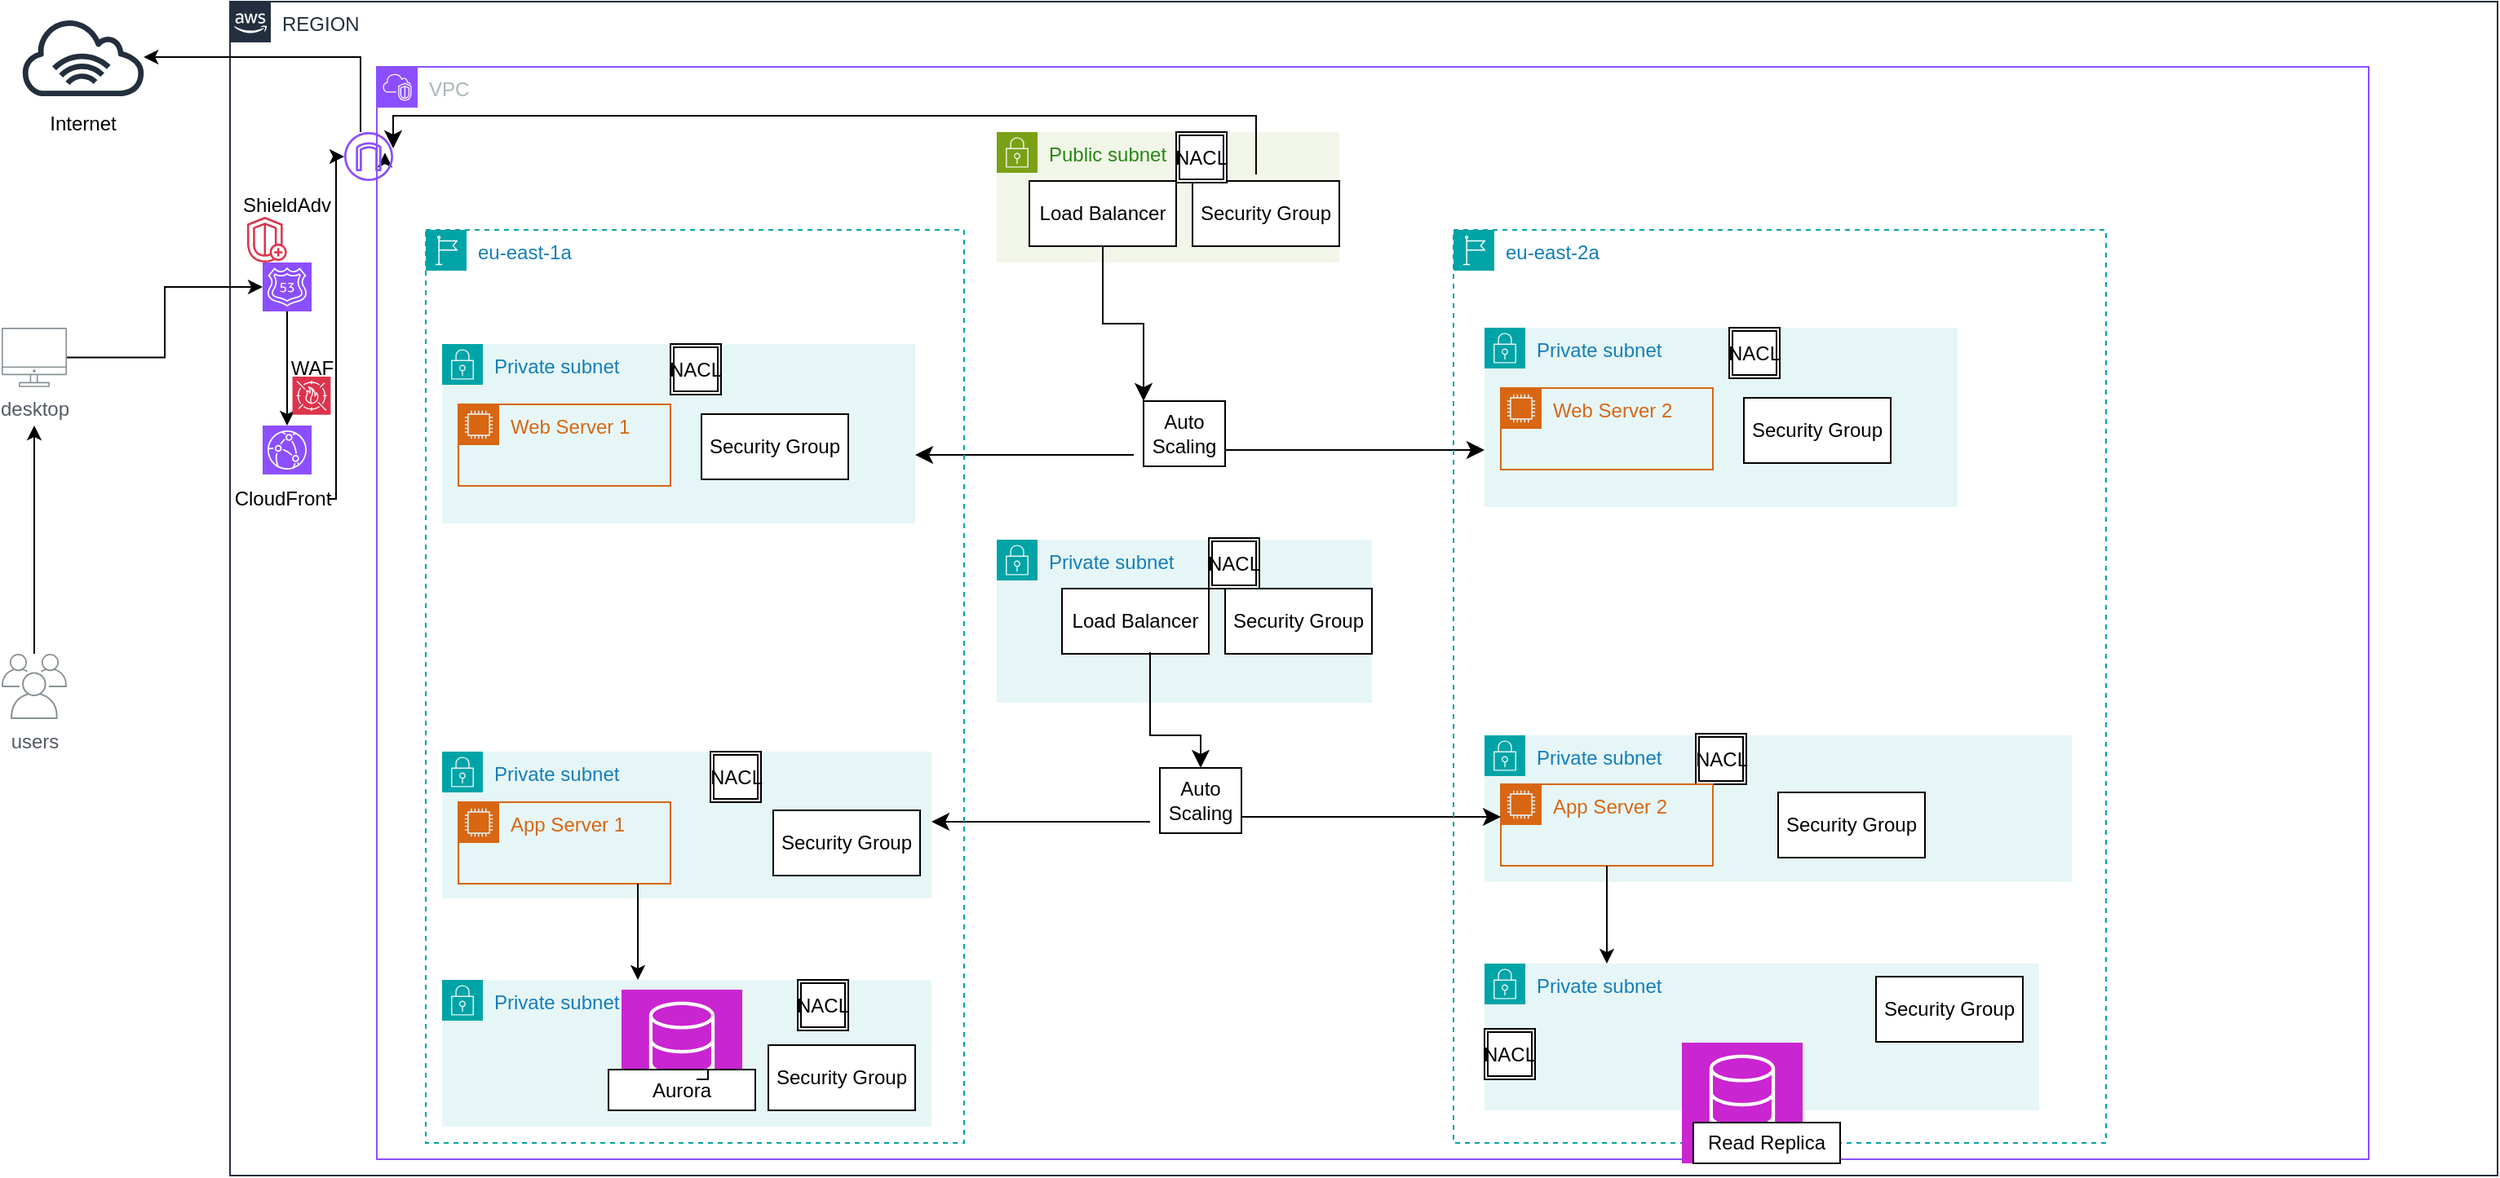 <mxfile version="22.1.18" type="github">
  <diagram id="Ht1M8jgEwFfnCIfOTk4-" name="Page-1">
    <mxGraphModel dx="3141" dy="738" grid="1" gridSize="10" guides="1" tooltips="1" connect="1" arrows="1" fold="1" page="1" pageScale="1" pageWidth="827" pageHeight="1169" math="0" shadow="0">
      <root>
        <mxCell id="0" />
        <mxCell id="1" parent="0" />
        <mxCell id="daIzgXXJox2IT4Dl1WvI-1" value="REGION" style="points=[[0,0],[0.25,0],[0.5,0],[0.75,0],[1,0],[1,0.25],[1,0.5],[1,0.75],[1,1],[0.75,1],[0.5,1],[0.25,1],[0,1],[0,0.75],[0,0.5],[0,0.25]];outlineConnect=0;gradientColor=none;html=1;whiteSpace=wrap;fontSize=12;fontStyle=0;container=1;pointerEvents=0;collapsible=0;recursiveResize=0;shape=mxgraph.aws4.group;grIcon=mxgraph.aws4.group_aws_cloud_alt;strokeColor=#232F3E;fillColor=none;verticalAlign=top;align=left;spacingLeft=30;fontColor=#232F3E;dashed=0;" vertex="1" parent="1">
          <mxGeometry x="-70" y="20" width="1390" height="720" as="geometry" />
        </mxCell>
        <mxCell id="daIzgXXJox2IT4Dl1WvI-26" value="" style="sketch=0;points=[[0,0,0],[0.25,0,0],[0.5,0,0],[0.75,0,0],[1,0,0],[0,1,0],[0.25,1,0],[0.5,1,0],[0.75,1,0],[1,1,0],[0,0.25,0],[0,0.5,0],[0,0.75,0],[1,0.25,0],[1,0.5,0],[1,0.75,0]];outlineConnect=0;fontColor=#232F3E;fillColor=#8C4FFF;strokeColor=#ffffff;dashed=0;verticalLabelPosition=bottom;verticalAlign=top;align=center;html=1;fontSize=12;fontStyle=0;aspect=fixed;shape=mxgraph.aws4.resourceIcon;resIcon=mxgraph.aws4.route_53;" vertex="1" parent="daIzgXXJox2IT4Dl1WvI-1">
          <mxGeometry x="20" y="160" width="30" height="30" as="geometry" />
        </mxCell>
        <mxCell id="daIzgXXJox2IT4Dl1WvI-25" value="" style="sketch=0;points=[[0,0,0],[0.25,0,0],[0.5,0,0],[0.75,0,0],[1,0,0],[0,1,0],[0.25,1,0],[0.5,1,0],[0.75,1,0],[1,1,0],[0,0.25,0],[0,0.5,0],[0,0.75,0],[1,0.25,0],[1,0.5,0],[1,0.75,0]];outlineConnect=0;fontColor=#232F3E;fillColor=#8C4FFF;strokeColor=#ffffff;dashed=0;verticalLabelPosition=bottom;verticalAlign=top;align=center;html=1;fontSize=12;fontStyle=0;aspect=fixed;shape=mxgraph.aws4.resourceIcon;resIcon=mxgraph.aws4.cloudfront;" vertex="1" parent="daIzgXXJox2IT4Dl1WvI-1">
          <mxGeometry x="20" y="260" width="30" height="30" as="geometry" />
        </mxCell>
        <mxCell id="daIzgXXJox2IT4Dl1WvI-61" style="edgeStyle=elbowEdgeStyle;rounded=0;orthogonalLoop=1;jettySize=auto;html=1;entryX=0.5;entryY=0;entryDx=0;entryDy=0;entryPerimeter=0;" edge="1" parent="daIzgXXJox2IT4Dl1WvI-1" source="daIzgXXJox2IT4Dl1WvI-26" target="daIzgXXJox2IT4Dl1WvI-25">
          <mxGeometry relative="1" as="geometry" />
        </mxCell>
        <mxCell id="daIzgXXJox2IT4Dl1WvI-62" value="CloudFront" style="text;html=1;strokeColor=none;fillColor=none;align=center;verticalAlign=middle;whiteSpace=wrap;rounded=0;" vertex="1" parent="daIzgXXJox2IT4Dl1WvI-1">
          <mxGeometry x="5" y="290" width="55" height="30" as="geometry" />
        </mxCell>
        <mxCell id="daIzgXXJox2IT4Dl1WvI-95" value="" style="sketch=0;outlineConnect=0;fontColor=#232F3E;gradientColor=none;fillColor=#DD344C;strokeColor=none;dashed=0;verticalLabelPosition=bottom;verticalAlign=top;align=center;html=1;fontSize=12;fontStyle=0;aspect=fixed;pointerEvents=1;shape=mxgraph.aws4.shield_shield_advanced;" vertex="1" parent="daIzgXXJox2IT4Dl1WvI-1">
          <mxGeometry x="10" y="132" width="25.13" height="28" as="geometry" />
        </mxCell>
        <mxCell id="daIzgXXJox2IT4Dl1WvI-98" value="" style="sketch=0;points=[[0,0,0],[0.25,0,0],[0.5,0,0],[0.75,0,0],[1,0,0],[0,1,0],[0.25,1,0],[0.5,1,0],[0.75,1,0],[1,1,0],[0,0.25,0],[0,0.5,0],[0,0.75,0],[1,0.25,0],[1,0.5,0],[1,0.75,0]];outlineConnect=0;fontColor=#232F3E;fillColor=#DD344C;strokeColor=#ffffff;dashed=0;verticalLabelPosition=bottom;verticalAlign=top;align=center;html=1;fontSize=12;fontStyle=0;aspect=fixed;shape=mxgraph.aws4.resourceIcon;resIcon=mxgraph.aws4.waf;" vertex="1" parent="daIzgXXJox2IT4Dl1WvI-1">
          <mxGeometry x="38.28" y="230" width="23.43" height="23.43" as="geometry" />
        </mxCell>
        <mxCell id="daIzgXXJox2IT4Dl1WvI-99" value="WAF" style="text;html=1;strokeColor=none;fillColor=none;align=center;verticalAlign=middle;whiteSpace=wrap;rounded=0;" vertex="1" parent="daIzgXXJox2IT4Dl1WvI-1">
          <mxGeometry x="38.28" y="210" width="25.15" height="30" as="geometry" />
        </mxCell>
        <mxCell id="daIzgXXJox2IT4Dl1WvI-96" value="ShieldAdv" style="text;html=1;strokeColor=none;fillColor=none;align=center;verticalAlign=middle;whiteSpace=wrap;rounded=0;" vertex="1" parent="daIzgXXJox2IT4Dl1WvI-1">
          <mxGeometry x="25" y="110" width="20" height="30" as="geometry" />
        </mxCell>
        <mxCell id="daIzgXXJox2IT4Dl1WvI-282" style="edgeStyle=elbowEdgeStyle;rounded=0;orthogonalLoop=1;jettySize=auto;html=1;" edge="1" parent="1" source="daIzgXXJox2IT4Dl1WvI-47">
          <mxGeometry relative="1" as="geometry">
            <mxPoint x="-190" y="280" as="targetPoint" />
          </mxGeometry>
        </mxCell>
        <mxCell id="daIzgXXJox2IT4Dl1WvI-47" value="users" style="sketch=0;outlineConnect=0;gradientColor=none;fontColor=#545B64;strokeColor=none;fillColor=#879196;dashed=0;verticalLabelPosition=bottom;verticalAlign=top;align=center;html=1;fontSize=12;fontStyle=0;aspect=fixed;shape=mxgraph.aws4.illustration_users;pointerEvents=1" vertex="1" parent="1">
          <mxGeometry x="-210" y="420" width="40" height="40" as="geometry" />
        </mxCell>
        <mxCell id="daIzgXXJox2IT4Dl1WvI-48" value="" style="sketch=0;outlineConnect=0;fontColor=#232F3E;gradientColor=none;fillColor=#232F3D;strokeColor=none;dashed=0;verticalLabelPosition=bottom;verticalAlign=top;align=center;html=1;fontSize=12;fontStyle=0;aspect=fixed;pointerEvents=1;shape=mxgraph.aws4.internet_alt1;" vertex="1" parent="1">
          <mxGeometry x="-199" y="30" width="78" height="48" as="geometry" />
        </mxCell>
        <mxCell id="daIzgXXJox2IT4Dl1WvI-103" style="edgeStyle=elbowEdgeStyle;rounded=0;orthogonalLoop=1;jettySize=auto;html=1;" edge="1" parent="1" source="daIzgXXJox2IT4Dl1WvI-49" target="daIzgXXJox2IT4Dl1WvI-48">
          <mxGeometry relative="1" as="geometry">
            <Array as="points">
              <mxPoint x="10" y="80" />
            </Array>
          </mxGeometry>
        </mxCell>
        <mxCell id="daIzgXXJox2IT4Dl1WvI-104" value="Internet" style="text;html=1;strokeColor=none;fillColor=none;align=center;verticalAlign=middle;whiteSpace=wrap;rounded=0;" vertex="1" parent="1">
          <mxGeometry x="-170" y="80" width="20" height="30" as="geometry" />
        </mxCell>
        <mxCell id="daIzgXXJox2IT4Dl1WvI-46" value="VPC&amp;nbsp;" style="points=[[0,0],[0.25,0],[0.5,0],[0.75,0],[1,0],[1,0.25],[1,0.5],[1,0.75],[1,1],[0.75,1],[0.5,1],[0.25,1],[0,1],[0,0.75],[0,0.5],[0,0.25]];outlineConnect=0;gradientColor=none;html=1;whiteSpace=wrap;fontSize=12;fontStyle=0;container=1;pointerEvents=0;collapsible=0;recursiveResize=0;shape=mxgraph.aws4.group;grIcon=mxgraph.aws4.group_vpc2;strokeColor=#8C4FFF;fillColor=none;verticalAlign=top;align=left;spacingLeft=30;fontColor=#AAB7B8;dashed=0;" vertex="1" parent="1">
          <mxGeometry x="20" y="60" width="1221" height="670" as="geometry" />
        </mxCell>
        <mxCell id="daIzgXXJox2IT4Dl1WvI-8" value="Private subnet" style="points=[[0,0],[0.25,0],[0.5,0],[0.75,0],[1,0],[1,0.25],[1,0.5],[1,0.75],[1,1],[0.75,1],[0.5,1],[0.25,1],[0,1],[0,0.75],[0,0.5],[0,0.25]];outlineConnect=0;gradientColor=none;html=1;whiteSpace=wrap;fontSize=12;fontStyle=0;container=1;pointerEvents=0;collapsible=0;recursiveResize=0;shape=mxgraph.aws4.group;grIcon=mxgraph.aws4.group_security_group;grStroke=0;strokeColor=#00A4A6;fillColor=#E6F6F7;verticalAlign=top;align=left;spacingLeft=30;fontColor=#147EBA;dashed=0;" vertex="1" parent="daIzgXXJox2IT4Dl1WvI-46">
          <mxGeometry x="40" y="560" width="300" height="90" as="geometry" />
        </mxCell>
        <mxCell id="daIzgXXJox2IT4Dl1WvI-94" value="" style="sketch=0;points=[[0,0,0],[0.25,0,0],[0.5,0,0],[0.75,0,0],[1,0,0],[0,1,0],[0.25,1,0],[0.5,1,0],[0.75,1,0],[1,1,0],[0,0.25,0],[0,0.5,0],[0,0.75,0],[1,0.25,0],[1,0.5,0],[1,0.75,0]];outlineConnect=0;fontColor=#232F3E;fillColor=#C925D1;strokeColor=#ffffff;dashed=0;verticalLabelPosition=bottom;verticalAlign=top;align=center;html=1;fontSize=12;fontStyle=0;aspect=fixed;shape=mxgraph.aws4.resourceIcon;resIcon=mxgraph.aws4.database;" vertex="1" parent="daIzgXXJox2IT4Dl1WvI-8">
          <mxGeometry x="110" y="6" width="74" height="74" as="geometry" />
        </mxCell>
        <mxCell id="daIzgXXJox2IT4Dl1WvI-266" value="NACL" style="shape=ext;double=1;whiteSpace=wrap;html=1;aspect=fixed;" vertex="1" parent="daIzgXXJox2IT4Dl1WvI-8">
          <mxGeometry x="218" width="31" height="31" as="geometry" />
        </mxCell>
        <UserObject label="Aurora" treeRoot="1" id="daIzgXXJox2IT4Dl1WvI-268">
          <mxCell style="whiteSpace=wrap;html=1;align=center;treeFolding=1;treeMoving=1;newEdgeStyle={&quot;edgeStyle&quot;:&quot;elbowEdgeStyle&quot;,&quot;startArrow&quot;:&quot;none&quot;,&quot;endArrow&quot;:&quot;none&quot;};" vertex="1" collapsed="1" parent="daIzgXXJox2IT4Dl1WvI-8">
            <mxGeometry x="102" y="55" width="90" height="25" as="geometry" />
          </mxCell>
        </UserObject>
        <UserObject label="Security Group" treeRoot="1" id="daIzgXXJox2IT4Dl1WvI-269">
          <mxCell style="whiteSpace=wrap;html=1;align=center;treeFolding=1;treeMoving=1;newEdgeStyle={&quot;edgeStyle&quot;:&quot;elbowEdgeStyle&quot;,&quot;startArrow&quot;:&quot;none&quot;,&quot;endArrow&quot;:&quot;none&quot;};" vertex="1" collapsed="1" parent="daIzgXXJox2IT4Dl1WvI-8">
            <mxGeometry x="200" y="40" width="90" height="40" as="geometry" />
          </mxCell>
        </UserObject>
        <mxCell id="daIzgXXJox2IT4Dl1WvI-270" style="edgeStyle=elbowEdgeStyle;rounded=0;orthogonalLoop=1;jettySize=auto;html=1;startArrow=none;endArrow=none;exitX=0.75;exitY=0;exitDx=0;exitDy=0;entryX=0.6;entryY=0.24;entryDx=0;entryDy=0;entryPerimeter=0;" edge="1" parent="daIzgXXJox2IT4Dl1WvI-8" source="daIzgXXJox2IT4Dl1WvI-268" target="daIzgXXJox2IT4Dl1WvI-268">
          <mxGeometry relative="1" as="geometry" />
        </mxCell>
        <mxCell id="daIzgXXJox2IT4Dl1WvI-207" style="edgeStyle=elbowEdgeStyle;rounded=0;orthogonalLoop=1;jettySize=auto;html=1;" edge="1" parent="daIzgXXJox2IT4Dl1WvI-46" source="daIzgXXJox2IT4Dl1WvI-49" target="daIzgXXJox2IT4Dl1WvI-46">
          <mxGeometry relative="1" as="geometry" />
        </mxCell>
        <mxCell id="daIzgXXJox2IT4Dl1WvI-49" value="" style="sketch=0;outlineConnect=0;fontColor=#232F3E;gradientColor=none;fillColor=#8C4FFF;strokeColor=none;dashed=0;verticalLabelPosition=bottom;verticalAlign=top;align=center;html=1;fontSize=12;fontStyle=0;aspect=fixed;pointerEvents=1;shape=mxgraph.aws4.internet_gateway;" vertex="1" parent="daIzgXXJox2IT4Dl1WvI-46">
          <mxGeometry x="-20" y="40" width="30" height="30" as="geometry" />
        </mxCell>
        <mxCell id="daIzgXXJox2IT4Dl1WvI-9" value="Public subnet" style="points=[[0,0],[0.25,0],[0.5,0],[0.75,0],[1,0],[1,0.25],[1,0.5],[1,0.75],[1,1],[0.75,1],[0.5,1],[0.25,1],[0,1],[0,0.75],[0,0.5],[0,0.25]];outlineConnect=0;gradientColor=none;html=1;whiteSpace=wrap;fontSize=12;fontStyle=0;container=1;pointerEvents=0;collapsible=0;recursiveResize=0;shape=mxgraph.aws4.group;grIcon=mxgraph.aws4.group_security_group;grStroke=0;strokeColor=#7AA116;fillColor=#F2F6E8;verticalAlign=top;align=left;spacingLeft=30;fontColor=#248814;dashed=0;" vertex="1" parent="daIzgXXJox2IT4Dl1WvI-46">
          <mxGeometry x="380" y="40" width="210" height="80" as="geometry" />
        </mxCell>
        <UserObject label="Load Balancer" treeRoot="1" id="daIzgXXJox2IT4Dl1WvI-200">
          <mxCell style="whiteSpace=wrap;html=1;align=center;treeFolding=1;treeMoving=1;newEdgeStyle={&quot;edgeStyle&quot;:&quot;elbowEdgeStyle&quot;,&quot;startArrow&quot;:&quot;none&quot;,&quot;endArrow&quot;:&quot;none&quot;};" vertex="1" parent="daIzgXXJox2IT4Dl1WvI-9">
            <mxGeometry x="20" y="30" width="90" height="40" as="geometry" />
          </mxCell>
        </UserObject>
        <UserObject label="Security Group" treeRoot="1" id="daIzgXXJox2IT4Dl1WvI-201">
          <mxCell style="whiteSpace=wrap;html=1;align=center;treeFolding=1;treeMoving=1;newEdgeStyle={&quot;edgeStyle&quot;:&quot;elbowEdgeStyle&quot;,&quot;startArrow&quot;:&quot;none&quot;,&quot;endArrow&quot;:&quot;none&quot;};" vertex="1" parent="daIzgXXJox2IT4Dl1WvI-9">
            <mxGeometry x="120" y="30" width="90" height="40" as="geometry" />
          </mxCell>
        </UserObject>
        <mxCell id="daIzgXXJox2IT4Dl1WvI-290" value="NACL" style="shape=ext;double=1;whiteSpace=wrap;html=1;aspect=fixed;" vertex="1" parent="daIzgXXJox2IT4Dl1WvI-9">
          <mxGeometry x="110" width="31" height="31" as="geometry" />
        </mxCell>
        <mxCell id="daIzgXXJox2IT4Dl1WvI-74" value="Private subnet" style="points=[[0,0],[0.25,0],[0.5,0],[0.75,0],[1,0],[1,0.25],[1,0.5],[1,0.75],[1,1],[0.75,1],[0.5,1],[0.25,1],[0,1],[0,0.75],[0,0.5],[0,0.25]];outlineConnect=0;gradientColor=none;html=1;whiteSpace=wrap;fontSize=12;fontStyle=0;container=1;pointerEvents=0;collapsible=0;recursiveResize=0;shape=mxgraph.aws4.group;grIcon=mxgraph.aws4.group_security_group;grStroke=0;strokeColor=#00A4A6;fillColor=#E6F6F7;verticalAlign=top;align=left;spacingLeft=30;fontColor=#147EBA;dashed=0;" vertex="1" parent="daIzgXXJox2IT4Dl1WvI-46">
          <mxGeometry x="40" y="420" width="300" height="90" as="geometry" />
        </mxCell>
        <mxCell id="daIzgXXJox2IT4Dl1WvI-254" value="NACL" style="shape=ext;double=1;whiteSpace=wrap;html=1;aspect=fixed;" vertex="1" parent="daIzgXXJox2IT4Dl1WvI-74">
          <mxGeometry x="164.5" width="31" height="31" as="geometry" />
        </mxCell>
        <mxCell id="daIzgXXJox2IT4Dl1WvI-259" value="App Server 1" style="points=[[0,0],[0.25,0],[0.5,0],[0.75,0],[1,0],[1,0.25],[1,0.5],[1,0.75],[1,1],[0.75,1],[0.5,1],[0.25,1],[0,1],[0,0.75],[0,0.5],[0,0.25]];outlineConnect=0;gradientColor=none;html=1;whiteSpace=wrap;fontSize=12;fontStyle=0;container=1;pointerEvents=0;collapsible=0;recursiveResize=0;shape=mxgraph.aws4.group;grIcon=mxgraph.aws4.group_ec2_instance_contents;strokeColor=#D86613;fillColor=none;verticalAlign=top;align=left;spacingLeft=30;fontColor=#D86613;dashed=0;" vertex="1" parent="daIzgXXJox2IT4Dl1WvI-74">
          <mxGeometry x="10" y="31" width="130" height="50" as="geometry" />
        </mxCell>
        <UserObject label="Security Group" treeRoot="1" id="daIzgXXJox2IT4Dl1WvI-260">
          <mxCell style="whiteSpace=wrap;html=1;align=center;treeFolding=1;treeMoving=1;newEdgeStyle={&quot;edgeStyle&quot;:&quot;elbowEdgeStyle&quot;,&quot;startArrow&quot;:&quot;none&quot;,&quot;endArrow&quot;:&quot;none&quot;};" vertex="1" collapsed="1" parent="daIzgXXJox2IT4Dl1WvI-74">
            <mxGeometry x="203" y="36" width="90" height="40" as="geometry" />
          </mxCell>
        </UserObject>
        <mxCell id="daIzgXXJox2IT4Dl1WvI-70" value="Private subnet" style="points=[[0,0],[0.25,0],[0.5,0],[0.75,0],[1,0],[1,0.25],[1,0.5],[1,0.75],[1,1],[0.75,1],[0.5,1],[0.25,1],[0,1],[0,0.75],[0,0.5],[0,0.25]];outlineConnect=0;gradientColor=none;html=1;whiteSpace=wrap;fontSize=12;fontStyle=0;container=1;pointerEvents=0;collapsible=0;recursiveResize=0;shape=mxgraph.aws4.group;grIcon=mxgraph.aws4.group_security_group;grStroke=0;strokeColor=#00A4A6;fillColor=#E6F6F7;verticalAlign=top;align=left;spacingLeft=30;fontColor=#147EBA;dashed=0;" vertex="1" parent="daIzgXXJox2IT4Dl1WvI-46">
          <mxGeometry x="40" y="170" width="290" height="110" as="geometry" />
        </mxCell>
        <mxCell id="daIzgXXJox2IT4Dl1WvI-185" value="Web Server 1" style="points=[[0,0],[0.25,0],[0.5,0],[0.75,0],[1,0],[1,0.25],[1,0.5],[1,0.75],[1,1],[0.75,1],[0.5,1],[0.25,1],[0,1],[0,0.75],[0,0.5],[0,0.25]];outlineConnect=0;gradientColor=none;html=1;whiteSpace=wrap;fontSize=12;fontStyle=0;container=1;pointerEvents=0;collapsible=0;recursiveResize=0;shape=mxgraph.aws4.group;grIcon=mxgraph.aws4.group_ec2_instance_contents;strokeColor=#D86613;fillColor=none;verticalAlign=top;align=left;spacingLeft=30;fontColor=#D86613;dashed=0;" vertex="1" parent="daIzgXXJox2IT4Dl1WvI-70">
          <mxGeometry x="10" y="37" width="130" height="50" as="geometry" />
        </mxCell>
        <UserObject label="Security Group" treeRoot="1" id="daIzgXXJox2IT4Dl1WvI-213">
          <mxCell style="whiteSpace=wrap;html=1;align=center;treeFolding=1;treeMoving=1;newEdgeStyle={&quot;edgeStyle&quot;:&quot;elbowEdgeStyle&quot;,&quot;startArrow&quot;:&quot;none&quot;,&quot;endArrow&quot;:&quot;none&quot;};" vertex="1" parent="daIzgXXJox2IT4Dl1WvI-70">
            <mxGeometry x="159" y="43" width="90" height="40" as="geometry" />
          </mxCell>
        </UserObject>
        <mxCell id="daIzgXXJox2IT4Dl1WvI-255" value="NACL" style="shape=ext;double=1;whiteSpace=wrap;html=1;aspect=fixed;" vertex="1" parent="daIzgXXJox2IT4Dl1WvI-70">
          <mxGeometry x="140" width="31" height="31" as="geometry" />
        </mxCell>
        <UserObject label="Auto Scaling" treeRoot="1" id="daIzgXXJox2IT4Dl1WvI-199">
          <mxCell style="whiteSpace=wrap;html=1;align=center;treeFolding=1;treeMoving=1;newEdgeStyle={&quot;edgeStyle&quot;:&quot;elbowEdgeStyle&quot;,&quot;startArrow&quot;:&quot;none&quot;,&quot;endArrow&quot;:&quot;none&quot;};" vertex="1" collapsed="1" parent="daIzgXXJox2IT4Dl1WvI-46">
            <mxGeometry x="470" y="205" width="50" height="40" as="geometry" />
          </mxCell>
        </UserObject>
        <mxCell id="daIzgXXJox2IT4Dl1WvI-209" value="" style="edgeStyle=elbowEdgeStyle;elbow=vertical;endArrow=classic;html=1;curved=0;rounded=0;endSize=8;startSize=8;exitX=0.433;exitY=-0.1;exitDx=0;exitDy=0;exitPerimeter=0;" edge="1" parent="daIzgXXJox2IT4Dl1WvI-46" source="daIzgXXJox2IT4Dl1WvI-201">
          <mxGeometry width="50" height="50" relative="1" as="geometry">
            <mxPoint x="484" y="370" as="sourcePoint" />
            <mxPoint x="10" y="50.0" as="targetPoint" />
            <Array as="points">
              <mxPoint x="280" y="30" />
            </Array>
          </mxGeometry>
        </mxCell>
        <mxCell id="daIzgXXJox2IT4Dl1WvI-227" value="Private subnet" style="points=[[0,0],[0.25,0],[0.5,0],[0.75,0],[1,0],[1,0.25],[1,0.5],[1,0.75],[1,1],[0.75,1],[0.5,1],[0.25,1],[0,1],[0,0.75],[0,0.5],[0,0.25]];outlineConnect=0;gradientColor=none;html=1;whiteSpace=wrap;fontSize=12;fontStyle=0;container=1;pointerEvents=0;collapsible=0;recursiveResize=0;shape=mxgraph.aws4.group;grIcon=mxgraph.aws4.group_security_group;grStroke=0;strokeColor=#00A4A6;fillColor=#E6F6F7;verticalAlign=top;align=left;spacingLeft=30;fontColor=#147EBA;dashed=0;" vertex="1" parent="daIzgXXJox2IT4Dl1WvI-46">
          <mxGeometry x="679" y="550" width="340" height="90" as="geometry" />
        </mxCell>
        <UserObject label="Security Group" treeRoot="1" id="daIzgXXJox2IT4Dl1WvI-262">
          <mxCell style="whiteSpace=wrap;html=1;align=center;treeFolding=1;treeMoving=1;newEdgeStyle={&quot;edgeStyle&quot;:&quot;elbowEdgeStyle&quot;,&quot;startArrow&quot;:&quot;none&quot;,&quot;endArrow&quot;:&quot;none&quot;};" vertex="1" collapsed="1" parent="daIzgXXJox2IT4Dl1WvI-227">
            <mxGeometry x="240" y="8" width="90" height="40" as="geometry" />
          </mxCell>
        </UserObject>
        <mxCell id="daIzgXXJox2IT4Dl1WvI-267" value="NACL" style="shape=ext;double=1;whiteSpace=wrap;html=1;aspect=fixed;" vertex="1" parent="daIzgXXJox2IT4Dl1WvI-227">
          <mxGeometry y="40" width="31" height="31" as="geometry" />
        </mxCell>
        <mxCell id="daIzgXXJox2IT4Dl1WvI-231" value="Private subnet" style="points=[[0,0],[0.25,0],[0.5,0],[0.75,0],[1,0],[1,0.25],[1,0.5],[1,0.75],[1,1],[0.75,1],[0.5,1],[0.25,1],[0,1],[0,0.75],[0,0.5],[0,0.25]];outlineConnect=0;gradientColor=none;html=1;whiteSpace=wrap;fontSize=12;fontStyle=0;container=1;pointerEvents=0;collapsible=0;recursiveResize=0;shape=mxgraph.aws4.group;grIcon=mxgraph.aws4.group_security_group;grStroke=0;strokeColor=#00A4A6;fillColor=#E6F6F7;verticalAlign=top;align=left;spacingLeft=30;fontColor=#147EBA;dashed=0;" vertex="1" parent="daIzgXXJox2IT4Dl1WvI-46">
          <mxGeometry x="679" y="410" width="360" height="90" as="geometry" />
        </mxCell>
        <mxCell id="daIzgXXJox2IT4Dl1WvI-257" value="NACL" style="shape=ext;double=1;whiteSpace=wrap;html=1;aspect=fixed;" vertex="1" parent="daIzgXXJox2IT4Dl1WvI-231">
          <mxGeometry x="129.5" y="-1" width="31" height="31" as="geometry" />
        </mxCell>
        <mxCell id="daIzgXXJox2IT4Dl1WvI-258" value="App Server 2" style="points=[[0,0],[0.25,0],[0.5,0],[0.75,0],[1,0],[1,0.25],[1,0.5],[1,0.75],[1,1],[0.75,1],[0.5,1],[0.25,1],[0,1],[0,0.75],[0,0.5],[0,0.25]];outlineConnect=0;gradientColor=none;html=1;whiteSpace=wrap;fontSize=12;fontStyle=0;container=1;pointerEvents=0;collapsible=0;recursiveResize=0;shape=mxgraph.aws4.group;grIcon=mxgraph.aws4.group_ec2_instance_contents;strokeColor=#D86613;fillColor=none;verticalAlign=top;align=left;spacingLeft=30;fontColor=#D86613;dashed=0;" vertex="1" parent="daIzgXXJox2IT4Dl1WvI-231">
          <mxGeometry x="10" y="30" width="130" height="50" as="geometry" />
        </mxCell>
        <UserObject label="Security Group" treeRoot="1" id="daIzgXXJox2IT4Dl1WvI-261">
          <mxCell style="whiteSpace=wrap;html=1;align=center;treeFolding=1;treeMoving=1;newEdgeStyle={&quot;edgeStyle&quot;:&quot;elbowEdgeStyle&quot;,&quot;startArrow&quot;:&quot;none&quot;,&quot;endArrow&quot;:&quot;none&quot;};" vertex="1" collapsed="1" parent="daIzgXXJox2IT4Dl1WvI-231">
            <mxGeometry x="180" y="35" width="90" height="40" as="geometry" />
          </mxCell>
        </UserObject>
        <mxCell id="daIzgXXJox2IT4Dl1WvI-235" value="Private subnet" style="points=[[0,0],[0.25,0],[0.5,0],[0.75,0],[1,0],[1,0.25],[1,0.5],[1,0.75],[1,1],[0.75,1],[0.5,1],[0.25,1],[0,1],[0,0.75],[0,0.5],[0,0.25]];outlineConnect=0;gradientColor=none;html=1;whiteSpace=wrap;fontSize=12;fontStyle=0;container=1;pointerEvents=0;collapsible=0;recursiveResize=0;shape=mxgraph.aws4.group;grIcon=mxgraph.aws4.group_security_group;grStroke=0;strokeColor=#00A4A6;fillColor=#E6F6F7;verticalAlign=top;align=left;spacingLeft=30;fontColor=#147EBA;dashed=0;" vertex="1" parent="daIzgXXJox2IT4Dl1WvI-46">
          <mxGeometry x="679" y="160" width="290" height="110" as="geometry" />
        </mxCell>
        <mxCell id="daIzgXXJox2IT4Dl1WvI-236" value="Web Server 2" style="points=[[0,0],[0.25,0],[0.5,0],[0.75,0],[1,0],[1,0.25],[1,0.5],[1,0.75],[1,1],[0.75,1],[0.5,1],[0.25,1],[0,1],[0,0.75],[0,0.5],[0,0.25]];outlineConnect=0;gradientColor=none;html=1;whiteSpace=wrap;fontSize=12;fontStyle=0;container=1;pointerEvents=0;collapsible=0;recursiveResize=0;shape=mxgraph.aws4.group;grIcon=mxgraph.aws4.group_ec2_instance_contents;strokeColor=#D86613;fillColor=none;verticalAlign=top;align=left;spacingLeft=30;fontColor=#D86613;dashed=0;" vertex="1" parent="daIzgXXJox2IT4Dl1WvI-235">
          <mxGeometry x="10" y="37" width="130" height="50" as="geometry" />
        </mxCell>
        <UserObject label="Security Group" treeRoot="1" id="daIzgXXJox2IT4Dl1WvI-237">
          <mxCell style="whiteSpace=wrap;html=1;align=center;treeFolding=1;treeMoving=1;newEdgeStyle={&quot;edgeStyle&quot;:&quot;elbowEdgeStyle&quot;,&quot;startArrow&quot;:&quot;none&quot;,&quot;endArrow&quot;:&quot;none&quot;};" vertex="1" parent="daIzgXXJox2IT4Dl1WvI-235">
            <mxGeometry x="159" y="43" width="90" height="40" as="geometry" />
          </mxCell>
        </UserObject>
        <mxCell id="daIzgXXJox2IT4Dl1WvI-256" value="NACL" style="shape=ext;double=1;whiteSpace=wrap;html=1;aspect=fixed;" vertex="1" parent="daIzgXXJox2IT4Dl1WvI-235">
          <mxGeometry x="150" width="31" height="31" as="geometry" />
        </mxCell>
        <mxCell id="daIzgXXJox2IT4Dl1WvI-246" value="" style="edgeStyle=elbowEdgeStyle;elbow=vertical;endArrow=classic;html=1;curved=0;rounded=0;endSize=8;startSize=8;exitX=-0.12;exitY=0.825;exitDx=0;exitDy=0;exitPerimeter=0;" edge="1" parent="daIzgXXJox2IT4Dl1WvI-46" source="daIzgXXJox2IT4Dl1WvI-199" target="daIzgXXJox2IT4Dl1WvI-70">
          <mxGeometry width="50" height="50" relative="1" as="geometry">
            <mxPoint x="469" y="360" as="sourcePoint" />
            <mxPoint x="519" y="310" as="targetPoint" />
          </mxGeometry>
        </mxCell>
        <mxCell id="daIzgXXJox2IT4Dl1WvI-247" value="" style="edgeStyle=elbowEdgeStyle;elbow=vertical;endArrow=classic;html=1;curved=0;rounded=0;endSize=8;startSize=8;exitX=1;exitY=0.75;exitDx=0;exitDy=0;" edge="1" parent="daIzgXXJox2IT4Dl1WvI-46" source="daIzgXXJox2IT4Dl1WvI-199" target="daIzgXXJox2IT4Dl1WvI-235">
          <mxGeometry width="50" height="50" relative="1" as="geometry">
            <mxPoint x="517" y="270" as="sourcePoint" />
            <mxPoint x="413" y="270" as="targetPoint" />
          </mxGeometry>
        </mxCell>
        <mxCell id="daIzgXXJox2IT4Dl1WvI-251" value="Private subnet" style="points=[[0,0],[0.25,0],[0.5,0],[0.75,0],[1,0],[1,0.25],[1,0.5],[1,0.75],[1,1],[0.75,1],[0.5,1],[0.25,1],[0,1],[0,0.75],[0,0.5],[0,0.25]];outlineConnect=0;gradientColor=none;html=1;whiteSpace=wrap;fontSize=12;fontStyle=0;container=1;pointerEvents=0;collapsible=0;recursiveResize=0;shape=mxgraph.aws4.group;grIcon=mxgraph.aws4.group_security_group;grStroke=0;strokeColor=#00A4A6;fillColor=#E6F6F7;verticalAlign=top;align=left;spacingLeft=30;fontColor=#147EBA;dashed=0;" vertex="1" parent="daIzgXXJox2IT4Dl1WvI-46">
          <mxGeometry x="380" y="290" width="230" height="100" as="geometry" />
        </mxCell>
        <UserObject label="Security Group" treeRoot="1" id="daIzgXXJox2IT4Dl1WvI-250">
          <mxCell style="whiteSpace=wrap;html=1;align=center;treeFolding=1;treeMoving=1;newEdgeStyle={&quot;edgeStyle&quot;:&quot;elbowEdgeStyle&quot;,&quot;startArrow&quot;:&quot;none&quot;,&quot;endArrow&quot;:&quot;none&quot;};" vertex="1" collapsed="1" parent="daIzgXXJox2IT4Dl1WvI-251">
            <mxGeometry x="140" y="30" width="90" height="40" as="geometry" />
          </mxCell>
        </UserObject>
        <UserObject label="Load Balancer" treeRoot="1" id="daIzgXXJox2IT4Dl1WvI-249">
          <mxCell style="whiteSpace=wrap;html=1;align=center;treeFolding=1;treeMoving=1;newEdgeStyle={&quot;edgeStyle&quot;:&quot;elbowEdgeStyle&quot;,&quot;startArrow&quot;:&quot;none&quot;,&quot;endArrow&quot;:&quot;none&quot;};" vertex="1" parent="daIzgXXJox2IT4Dl1WvI-251">
            <mxGeometry x="40" y="30" width="90" height="40" as="geometry" />
          </mxCell>
        </UserObject>
        <mxCell id="daIzgXXJox2IT4Dl1WvI-265" value="NACL" style="shape=ext;double=1;whiteSpace=wrap;html=1;aspect=fixed;" vertex="1" parent="daIzgXXJox2IT4Dl1WvI-251">
          <mxGeometry x="130" y="-1" width="31" height="31" as="geometry" />
        </mxCell>
        <mxCell id="daIzgXXJox2IT4Dl1WvI-271" value="" style="edgeStyle=elbowEdgeStyle;rounded=0;orthogonalLoop=1;jettySize=auto;html=1;" edge="1" parent="daIzgXXJox2IT4Dl1WvI-46" source="daIzgXXJox2IT4Dl1WvI-259">
          <mxGeometry relative="1" as="geometry">
            <mxPoint x="160" y="560" as="targetPoint" />
          </mxGeometry>
        </mxCell>
        <UserObject label="Auto Scaling" treeRoot="1" id="daIzgXXJox2IT4Dl1WvI-272">
          <mxCell style="whiteSpace=wrap;html=1;align=center;treeFolding=1;treeMoving=1;newEdgeStyle={&quot;edgeStyle&quot;:&quot;elbowEdgeStyle&quot;,&quot;startArrow&quot;:&quot;none&quot;,&quot;endArrow&quot;:&quot;none&quot;};" vertex="1" collapsed="1" parent="daIzgXXJox2IT4Dl1WvI-46">
            <mxGeometry x="480" y="430" width="50" height="40" as="geometry" />
          </mxCell>
        </UserObject>
        <mxCell id="daIzgXXJox2IT4Dl1WvI-273" value="" style="edgeStyle=elbowEdgeStyle;elbow=vertical;endArrow=classic;html=1;curved=0;rounded=0;endSize=8;startSize=8;exitX=-0.12;exitY=0.825;exitDx=0;exitDy=0;exitPerimeter=0;" edge="1" parent="daIzgXXJox2IT4Dl1WvI-46" source="daIzgXXJox2IT4Dl1WvI-272">
          <mxGeometry width="50" height="50" relative="1" as="geometry">
            <mxPoint x="479" y="585" as="sourcePoint" />
            <mxPoint x="340" y="463" as="targetPoint" />
          </mxGeometry>
        </mxCell>
        <mxCell id="daIzgXXJox2IT4Dl1WvI-274" value="" style="edgeStyle=elbowEdgeStyle;elbow=vertical;endArrow=classic;html=1;curved=0;rounded=0;endSize=8;startSize=8;exitX=1;exitY=0.75;exitDx=0;exitDy=0;" edge="1" parent="daIzgXXJox2IT4Dl1WvI-46" source="daIzgXXJox2IT4Dl1WvI-272">
          <mxGeometry width="50" height="50" relative="1" as="geometry">
            <mxPoint x="527" y="495" as="sourcePoint" />
            <mxPoint x="689" y="460" as="targetPoint" />
          </mxGeometry>
        </mxCell>
        <mxCell id="daIzgXXJox2IT4Dl1WvI-275" style="edgeStyle=elbowEdgeStyle;rounded=0;orthogonalLoop=1;jettySize=auto;html=1;" edge="1" parent="daIzgXXJox2IT4Dl1WvI-46" source="daIzgXXJox2IT4Dl1WvI-258" target="daIzgXXJox2IT4Dl1WvI-227">
          <mxGeometry relative="1" as="geometry" />
        </mxCell>
        <mxCell id="daIzgXXJox2IT4Dl1WvI-276" value="eu-east-1a" style="points=[[0,0],[0.25,0],[0.5,0],[0.75,0],[1,0],[1,0.25],[1,0.5],[1,0.75],[1,1],[0.75,1],[0.5,1],[0.25,1],[0,1],[0,0.75],[0,0.5],[0,0.25]];outlineConnect=0;gradientColor=none;html=1;whiteSpace=wrap;fontSize=12;fontStyle=0;container=1;pointerEvents=0;collapsible=0;recursiveResize=0;shape=mxgraph.aws4.group;grIcon=mxgraph.aws4.group_region;strokeColor=#00A4A6;fillColor=none;verticalAlign=top;align=left;spacingLeft=30;fontColor=#147EBA;dashed=1;" vertex="1" parent="daIzgXXJox2IT4Dl1WvI-46">
          <mxGeometry x="30" y="100" width="330" height="560" as="geometry" />
        </mxCell>
        <mxCell id="daIzgXXJox2IT4Dl1WvI-277" value="eu-east-2a" style="points=[[0,0],[0.25,0],[0.5,0],[0.75,0],[1,0],[1,0.25],[1,0.5],[1,0.75],[1,1],[0.75,1],[0.5,1],[0.25,1],[0,1],[0,0.75],[0,0.5],[0,0.25]];outlineConnect=0;gradientColor=none;html=1;whiteSpace=wrap;fontSize=12;fontStyle=0;container=1;pointerEvents=0;collapsible=0;recursiveResize=0;shape=mxgraph.aws4.group;grIcon=mxgraph.aws4.group_region;strokeColor=#00A4A6;fillColor=none;verticalAlign=top;align=left;spacingLeft=30;fontColor=#147EBA;dashed=1;" vertex="1" parent="daIzgXXJox2IT4Dl1WvI-46">
          <mxGeometry x="660" y="100" width="400" height="560" as="geometry" />
        </mxCell>
        <mxCell id="daIzgXXJox2IT4Dl1WvI-228" value="" style="sketch=0;points=[[0,0,0],[0.25,0,0],[0.5,0,0],[0.75,0,0],[1,0,0],[0,1,0],[0.25,1,0],[0.5,1,0],[0.75,1,0],[1,1,0],[0,0.25,0],[0,0.5,0],[0,0.75,0],[1,0.25,0],[1,0.5,0],[1,0.75,0]];outlineConnect=0;fontColor=#232F3E;fillColor=#C925D1;strokeColor=#ffffff;dashed=0;verticalLabelPosition=bottom;verticalAlign=top;align=center;html=1;fontSize=12;fontStyle=0;aspect=fixed;shape=mxgraph.aws4.resourceIcon;resIcon=mxgraph.aws4.database;" vertex="1" parent="daIzgXXJox2IT4Dl1WvI-277">
          <mxGeometry x="140" y="498.5" width="74" height="74" as="geometry" />
        </mxCell>
        <UserObject label="Read Replica" treeRoot="1" id="daIzgXXJox2IT4Dl1WvI-263">
          <mxCell style="whiteSpace=wrap;html=1;align=center;treeFolding=1;treeMoving=1;newEdgeStyle={&quot;edgeStyle&quot;:&quot;elbowEdgeStyle&quot;,&quot;startArrow&quot;:&quot;none&quot;,&quot;endArrow&quot;:&quot;none&quot;};" vertex="1" collapsed="1" parent="daIzgXXJox2IT4Dl1WvI-277">
            <mxGeometry x="147" y="547.5" width="90" height="25" as="geometry" />
          </mxCell>
        </UserObject>
        <mxCell id="daIzgXXJox2IT4Dl1WvI-279" value="" style="edgeStyle=elbowEdgeStyle;elbow=vertical;endArrow=classic;html=1;curved=0;rounded=0;endSize=8;startSize=8;exitX=0.5;exitY=1;exitDx=0;exitDy=0;entryX=0;entryY=0;entryDx=0;entryDy=0;" edge="1" parent="daIzgXXJox2IT4Dl1WvI-46" source="daIzgXXJox2IT4Dl1WvI-200" target="daIzgXXJox2IT4Dl1WvI-199">
          <mxGeometry width="50" height="50" relative="1" as="geometry">
            <mxPoint x="425.5" y="150" as="sourcePoint" />
            <mxPoint x="584.5" y="150" as="targetPoint" />
          </mxGeometry>
        </mxCell>
        <mxCell id="daIzgXXJox2IT4Dl1WvI-280" value="" style="edgeStyle=elbowEdgeStyle;elbow=vertical;endArrow=classic;html=1;curved=0;rounded=0;endSize=8;startSize=8;exitX=0.6;exitY=0.975;exitDx=0;exitDy=0;exitPerimeter=0;entryX=0.5;entryY=0;entryDx=0;entryDy=0;" edge="1" parent="daIzgXXJox2IT4Dl1WvI-46" source="daIzgXXJox2IT4Dl1WvI-249" target="daIzgXXJox2IT4Dl1WvI-272">
          <mxGeometry width="50" height="50" relative="1" as="geometry">
            <mxPoint x="530" y="380" as="sourcePoint" />
            <mxPoint x="510" y="420" as="targetPoint" />
            <Array as="points">
              <mxPoint x="470" y="410" />
            </Array>
          </mxGeometry>
        </mxCell>
        <mxCell id="daIzgXXJox2IT4Dl1WvI-281" value="desktop" style="sketch=0;outlineConnect=0;gradientColor=none;fontColor=#545B64;strokeColor=none;fillColor=#879196;dashed=0;verticalLabelPosition=bottom;verticalAlign=top;align=center;html=1;fontSize=12;fontStyle=0;aspect=fixed;shape=mxgraph.aws4.illustration_desktop;pointerEvents=1" vertex="1" parent="1">
          <mxGeometry x="-210" y="220" width="40" height="36.4" as="geometry" />
        </mxCell>
        <mxCell id="daIzgXXJox2IT4Dl1WvI-283" style="edgeStyle=elbowEdgeStyle;rounded=0;orthogonalLoop=1;jettySize=auto;html=1;entryX=0;entryY=0.5;entryDx=0;entryDy=0;entryPerimeter=0;" edge="1" parent="1" source="daIzgXXJox2IT4Dl1WvI-281" target="daIzgXXJox2IT4Dl1WvI-26">
          <mxGeometry relative="1" as="geometry" />
        </mxCell>
        <mxCell id="daIzgXXJox2IT4Dl1WvI-285" style="edgeStyle=elbowEdgeStyle;rounded=0;orthogonalLoop=1;jettySize=auto;html=1;" edge="1" parent="1" source="daIzgXXJox2IT4Dl1WvI-62" target="daIzgXXJox2IT4Dl1WvI-49">
          <mxGeometry relative="1" as="geometry" />
        </mxCell>
      </root>
    </mxGraphModel>
  </diagram>
</mxfile>
